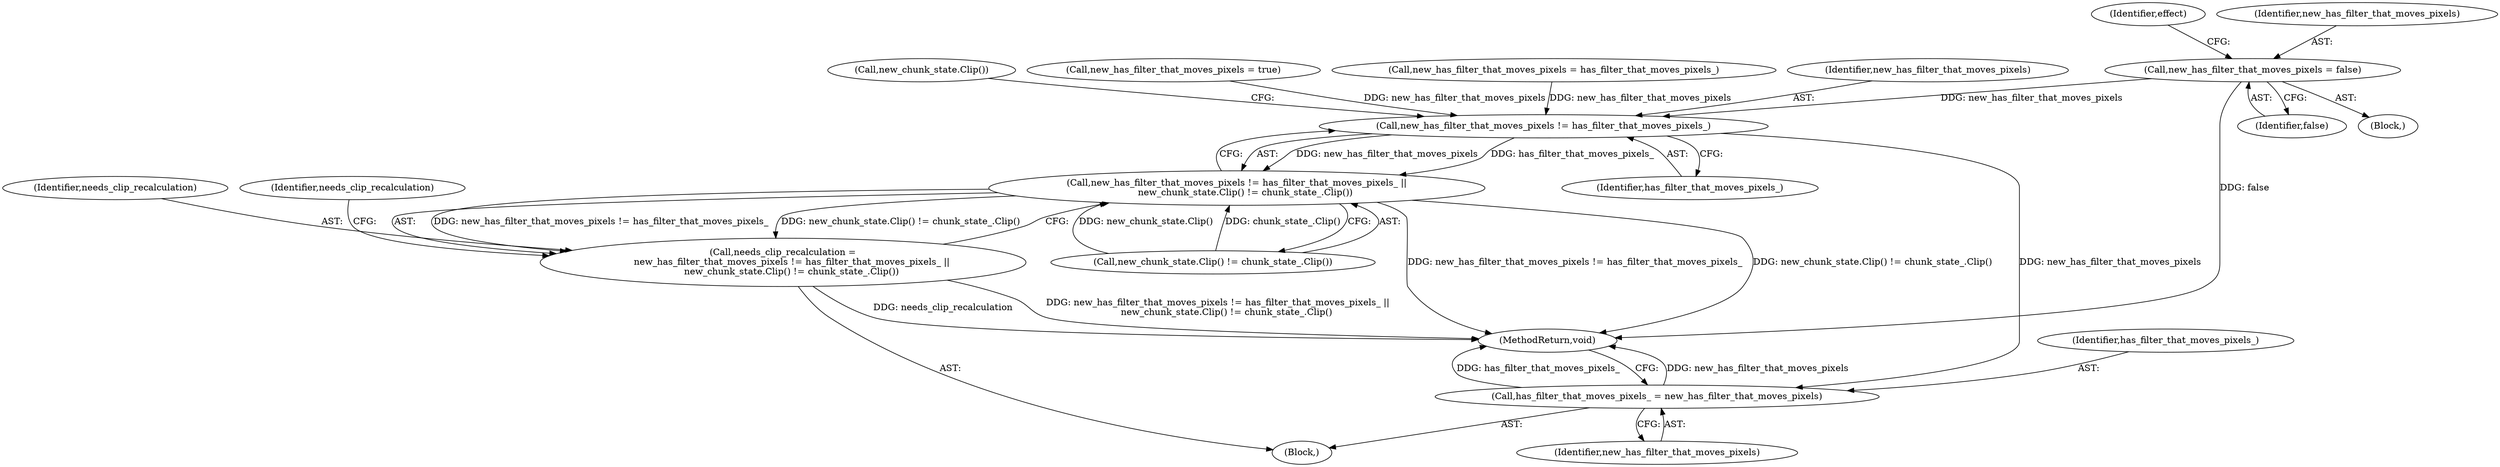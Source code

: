 digraph "0_Chrome_f911e11e7f6b5c0d6f5ee694a9871de6619889f7_17@API" {
"1000165" [label="(Call,new_has_filter_that_moves_pixels = false)"];
"1000193" [label="(Call,new_has_filter_that_moves_pixels != has_filter_that_moves_pixels_)"];
"1000192" [label="(Call,new_has_filter_that_moves_pixels != has_filter_that_moves_pixels_ ||\n      new_chunk_state.Clip() != chunk_state_.Clip())"];
"1000190" [label="(Call,needs_clip_recalculation =\n      new_has_filter_that_moves_pixels != has_filter_that_moves_pixels_ ||\n      new_chunk_state.Clip() != chunk_state_.Clip())"];
"1000219" [label="(Call,has_filter_that_moves_pixels_ = new_has_filter_that_moves_pixels)"];
"1000167" [label="(Identifier,false)"];
"1000102" [label="(Block,)"];
"1000190" [label="(Call,needs_clip_recalculation =\n      new_has_filter_that_moves_pixels != has_filter_that_moves_pixels_ ||\n      new_chunk_state.Clip() != chunk_state_.Clip())"];
"1000192" [label="(Call,new_has_filter_that_moves_pixels != has_filter_that_moves_pixels_ ||\n      new_chunk_state.Clip() != chunk_state_.Clip())"];
"1000171" [label="(Identifier,effect)"];
"1000220" [label="(Identifier,has_filter_that_moves_pixels_)"];
"1000197" [label="(Call,new_chunk_state.Clip())"];
"1000164" [label="(Block,)"];
"1000196" [label="(Call,new_chunk_state.Clip() != chunk_state_.Clip())"];
"1000222" [label="(MethodReturn,void)"];
"1000185" [label="(Call,new_has_filter_that_moves_pixels = true)"];
"1000165" [label="(Call,new_has_filter_that_moves_pixels = false)"];
"1000166" [label="(Identifier,new_has_filter_that_moves_pixels)"];
"1000221" [label="(Identifier,new_has_filter_that_moves_pixels)"];
"1000191" [label="(Identifier,needs_clip_recalculation)"];
"1000219" [label="(Call,has_filter_that_moves_pixels_ = new_has_filter_that_moves_pixels)"];
"1000200" [label="(Identifier,needs_clip_recalculation)"];
"1000157" [label="(Call,new_has_filter_that_moves_pixels = has_filter_that_moves_pixels_)"];
"1000195" [label="(Identifier,has_filter_that_moves_pixels_)"];
"1000194" [label="(Identifier,new_has_filter_that_moves_pixels)"];
"1000193" [label="(Call,new_has_filter_that_moves_pixels != has_filter_that_moves_pixels_)"];
"1000165" -> "1000164"  [label="AST: "];
"1000165" -> "1000167"  [label="CFG: "];
"1000166" -> "1000165"  [label="AST: "];
"1000167" -> "1000165"  [label="AST: "];
"1000171" -> "1000165"  [label="CFG: "];
"1000165" -> "1000222"  [label="DDG: false"];
"1000165" -> "1000193"  [label="DDG: new_has_filter_that_moves_pixels"];
"1000193" -> "1000192"  [label="AST: "];
"1000193" -> "1000195"  [label="CFG: "];
"1000194" -> "1000193"  [label="AST: "];
"1000195" -> "1000193"  [label="AST: "];
"1000197" -> "1000193"  [label="CFG: "];
"1000192" -> "1000193"  [label="CFG: "];
"1000193" -> "1000192"  [label="DDG: new_has_filter_that_moves_pixels"];
"1000193" -> "1000192"  [label="DDG: has_filter_that_moves_pixels_"];
"1000185" -> "1000193"  [label="DDG: new_has_filter_that_moves_pixels"];
"1000157" -> "1000193"  [label="DDG: new_has_filter_that_moves_pixels"];
"1000193" -> "1000219"  [label="DDG: new_has_filter_that_moves_pixels"];
"1000192" -> "1000190"  [label="AST: "];
"1000192" -> "1000196"  [label="CFG: "];
"1000196" -> "1000192"  [label="AST: "];
"1000190" -> "1000192"  [label="CFG: "];
"1000192" -> "1000222"  [label="DDG: new_has_filter_that_moves_pixels != has_filter_that_moves_pixels_"];
"1000192" -> "1000222"  [label="DDG: new_chunk_state.Clip() != chunk_state_.Clip()"];
"1000192" -> "1000190"  [label="DDG: new_has_filter_that_moves_pixels != has_filter_that_moves_pixels_"];
"1000192" -> "1000190"  [label="DDG: new_chunk_state.Clip() != chunk_state_.Clip()"];
"1000196" -> "1000192"  [label="DDG: new_chunk_state.Clip()"];
"1000196" -> "1000192"  [label="DDG: chunk_state_.Clip()"];
"1000190" -> "1000102"  [label="AST: "];
"1000191" -> "1000190"  [label="AST: "];
"1000200" -> "1000190"  [label="CFG: "];
"1000190" -> "1000222"  [label="DDG: needs_clip_recalculation"];
"1000190" -> "1000222"  [label="DDG: new_has_filter_that_moves_pixels != has_filter_that_moves_pixels_ ||\n      new_chunk_state.Clip() != chunk_state_.Clip()"];
"1000219" -> "1000102"  [label="AST: "];
"1000219" -> "1000221"  [label="CFG: "];
"1000220" -> "1000219"  [label="AST: "];
"1000221" -> "1000219"  [label="AST: "];
"1000222" -> "1000219"  [label="CFG: "];
"1000219" -> "1000222"  [label="DDG: new_has_filter_that_moves_pixels"];
"1000219" -> "1000222"  [label="DDG: has_filter_that_moves_pixels_"];
}
